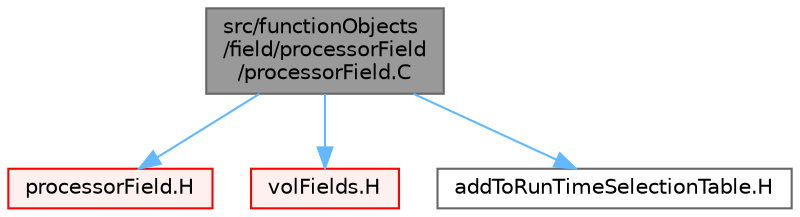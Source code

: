 digraph "src/functionObjects/field/processorField/processorField.C"
{
 // LATEX_PDF_SIZE
  bgcolor="transparent";
  edge [fontname=Helvetica,fontsize=10,labelfontname=Helvetica,labelfontsize=10];
  node [fontname=Helvetica,fontsize=10,shape=box,height=0.2,width=0.4];
  Node1 [id="Node000001",label="src/functionObjects\l/field/processorField\l/processorField.C",height=0.2,width=0.4,color="gray40", fillcolor="grey60", style="filled", fontcolor="black",tooltip=" "];
  Node1 -> Node2 [id="edge1_Node000001_Node000002",color="steelblue1",style="solid",tooltip=" "];
  Node2 [id="Node000002",label="processorField.H",height=0.2,width=0.4,color="red", fillcolor="#FFF0F0", style="filled",URL="$processorField_8H.html",tooltip=" "];
  Node1 -> Node253 [id="edge2_Node000001_Node000253",color="steelblue1",style="solid",tooltip=" "];
  Node253 [id="Node000253",label="volFields.H",height=0.2,width=0.4,color="red", fillcolor="#FFF0F0", style="filled",URL="$volFields_8H.html",tooltip=" "];
  Node1 -> Node410 [id="edge3_Node000001_Node000410",color="steelblue1",style="solid",tooltip=" "];
  Node410 [id="Node000410",label="addToRunTimeSelectionTable.H",height=0.2,width=0.4,color="grey40", fillcolor="white", style="filled",URL="$addToRunTimeSelectionTable_8H.html",tooltip="Macros for easy insertion into run-time selection tables."];
}

